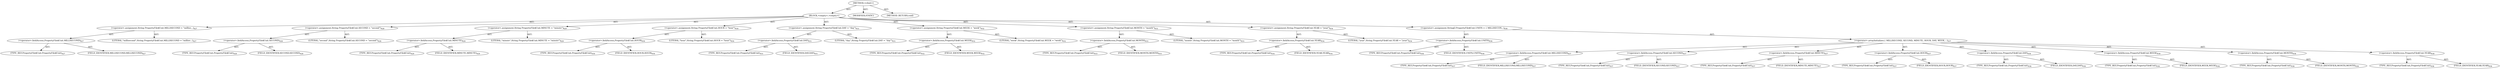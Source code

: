 digraph "&lt;clinit&gt;" {  
"111669149731" [label = <(METHOD,&lt;clinit&gt;)> ]
"25769803904" [label = <(BLOCK,&lt;empty&gt;,&lt;empty&gt;)> ]
"30064771542" [label = <(&lt;operator&gt;.assignment,String PropertyFile$Unit.MILLISECOND = &quot;millise...)<SUB>627</SUB>> ]
"30064771543" [label = <(&lt;operator&gt;.fieldAccess,PropertyFile$Unit.MILLISECOND)<SUB>627</SUB>> ]
"180388626464" [label = <(TYPE_REF,PropertyFile$Unit,PropertyFile$Unit)<SUB>627</SUB>> ]
"55834575001" [label = <(FIELD_IDENTIFIER,MILLISECOND,MILLISECOND)<SUB>627</SUB>> ]
"90194313296" [label = <(LITERAL,&quot;millisecond&quot;,String PropertyFile$Unit.MILLISECOND = &quot;millise...)<SUB>627</SUB>> ]
"30064771544" [label = <(&lt;operator&gt;.assignment,String PropertyFile$Unit.SECOND = &quot;second&quot;)<SUB>628</SUB>> ]
"30064771545" [label = <(&lt;operator&gt;.fieldAccess,PropertyFile$Unit.SECOND)<SUB>628</SUB>> ]
"180388626465" [label = <(TYPE_REF,PropertyFile$Unit,PropertyFile$Unit)<SUB>628</SUB>> ]
"55834575002" [label = <(FIELD_IDENTIFIER,SECOND,SECOND)<SUB>628</SUB>> ]
"90194313297" [label = <(LITERAL,&quot;second&quot;,String PropertyFile$Unit.SECOND = &quot;second&quot;)<SUB>628</SUB>> ]
"30064771546" [label = <(&lt;operator&gt;.assignment,String PropertyFile$Unit.MINUTE = &quot;minute&quot;)<SUB>629</SUB>> ]
"30064771547" [label = <(&lt;operator&gt;.fieldAccess,PropertyFile$Unit.MINUTE)<SUB>629</SUB>> ]
"180388626466" [label = <(TYPE_REF,PropertyFile$Unit,PropertyFile$Unit)<SUB>629</SUB>> ]
"55834575003" [label = <(FIELD_IDENTIFIER,MINUTE,MINUTE)<SUB>629</SUB>> ]
"90194313298" [label = <(LITERAL,&quot;minute&quot;,String PropertyFile$Unit.MINUTE = &quot;minute&quot;)<SUB>629</SUB>> ]
"30064771548" [label = <(&lt;operator&gt;.assignment,String PropertyFile$Unit.HOUR = &quot;hour&quot;)<SUB>630</SUB>> ]
"30064771549" [label = <(&lt;operator&gt;.fieldAccess,PropertyFile$Unit.HOUR)<SUB>630</SUB>> ]
"180388626467" [label = <(TYPE_REF,PropertyFile$Unit,PropertyFile$Unit)<SUB>630</SUB>> ]
"55834575004" [label = <(FIELD_IDENTIFIER,HOUR,HOUR)<SUB>630</SUB>> ]
"90194313299" [label = <(LITERAL,&quot;hour&quot;,String PropertyFile$Unit.HOUR = &quot;hour&quot;)<SUB>630</SUB>> ]
"30064771550" [label = <(&lt;operator&gt;.assignment,String PropertyFile$Unit.DAY = &quot;day&quot;)<SUB>631</SUB>> ]
"30064771551" [label = <(&lt;operator&gt;.fieldAccess,PropertyFile$Unit.DAY)<SUB>631</SUB>> ]
"180388626468" [label = <(TYPE_REF,PropertyFile$Unit,PropertyFile$Unit)<SUB>631</SUB>> ]
"55834575005" [label = <(FIELD_IDENTIFIER,DAY,DAY)<SUB>631</SUB>> ]
"90194313300" [label = <(LITERAL,&quot;day&quot;,String PropertyFile$Unit.DAY = &quot;day&quot;)<SUB>631</SUB>> ]
"30064771552" [label = <(&lt;operator&gt;.assignment,String PropertyFile$Unit.WEEK = &quot;week&quot;)<SUB>632</SUB>> ]
"30064771553" [label = <(&lt;operator&gt;.fieldAccess,PropertyFile$Unit.WEEK)<SUB>632</SUB>> ]
"180388626469" [label = <(TYPE_REF,PropertyFile$Unit,PropertyFile$Unit)<SUB>632</SUB>> ]
"55834575006" [label = <(FIELD_IDENTIFIER,WEEK,WEEK)<SUB>632</SUB>> ]
"90194313301" [label = <(LITERAL,&quot;week&quot;,String PropertyFile$Unit.WEEK = &quot;week&quot;)<SUB>632</SUB>> ]
"30064771554" [label = <(&lt;operator&gt;.assignment,String PropertyFile$Unit.MONTH = &quot;month&quot;)<SUB>633</SUB>> ]
"30064771555" [label = <(&lt;operator&gt;.fieldAccess,PropertyFile$Unit.MONTH)<SUB>633</SUB>> ]
"180388626470" [label = <(TYPE_REF,PropertyFile$Unit,PropertyFile$Unit)<SUB>633</SUB>> ]
"55834575007" [label = <(FIELD_IDENTIFIER,MONTH,MONTH)<SUB>633</SUB>> ]
"90194313302" [label = <(LITERAL,&quot;month&quot;,String PropertyFile$Unit.MONTH = &quot;month&quot;)<SUB>633</SUB>> ]
"30064771556" [label = <(&lt;operator&gt;.assignment,String PropertyFile$Unit.YEAR = &quot;year&quot;)<SUB>634</SUB>> ]
"30064771557" [label = <(&lt;operator&gt;.fieldAccess,PropertyFile$Unit.YEAR)<SUB>634</SUB>> ]
"180388626471" [label = <(TYPE_REF,PropertyFile$Unit,PropertyFile$Unit)<SUB>634</SUB>> ]
"55834575008" [label = <(FIELD_IDENTIFIER,YEAR,YEAR)<SUB>634</SUB>> ]
"90194313303" [label = <(LITERAL,&quot;year&quot;,String PropertyFile$Unit.YEAR = &quot;year&quot;)<SUB>634</SUB>> ]
"30064771558" [label = <(&lt;operator&gt;.assignment,String[] PropertyFile$Unit.UNITS = { MILLISECON...)<SUB>636</SUB>> ]
"30064771559" [label = <(&lt;operator&gt;.fieldAccess,PropertyFile$Unit.UNITS)<SUB>636</SUB>> ]
"180388626472" [label = <(TYPE_REF,PropertyFile$Unit,PropertyFile$Unit)<SUB>636</SUB>> ]
"55834575009" [label = <(FIELD_IDENTIFIER,UNITS,UNITS)<SUB>636</SUB>> ]
"30064771560" [label = <(&lt;operator&gt;.arrayInitializer,{ MILLISECOND, SECOND, MINUTE, HOUR, DAY, WEEK,...)<SUB>637</SUB>> ]
"30064771561" [label = <(&lt;operator&gt;.fieldAccess,PropertyFile$Unit.MILLISECOND)<SUB>637</SUB>> ]
"180388626473" [label = <(TYPE_REF,PropertyFile$Unit,PropertyFile$Unit)<SUB>637</SUB>> ]
"55834575010" [label = <(FIELD_IDENTIFIER,MILLISECOND,MILLISECOND)<SUB>637</SUB>> ]
"30064771562" [label = <(&lt;operator&gt;.fieldAccess,PropertyFile$Unit.SECOND)<SUB>637</SUB>> ]
"180388626474" [label = <(TYPE_REF,PropertyFile$Unit,PropertyFile$Unit)<SUB>637</SUB>> ]
"55834575011" [label = <(FIELD_IDENTIFIER,SECOND,SECOND)<SUB>637</SUB>> ]
"30064771563" [label = <(&lt;operator&gt;.fieldAccess,PropertyFile$Unit.MINUTE)<SUB>637</SUB>> ]
"180388626475" [label = <(TYPE_REF,PropertyFile$Unit,PropertyFile$Unit)<SUB>637</SUB>> ]
"55834575012" [label = <(FIELD_IDENTIFIER,MINUTE,MINUTE)<SUB>637</SUB>> ]
"30064771564" [label = <(&lt;operator&gt;.fieldAccess,PropertyFile$Unit.HOUR)<SUB>637</SUB>> ]
"180388626476" [label = <(TYPE_REF,PropertyFile$Unit,PropertyFile$Unit)<SUB>637</SUB>> ]
"55834575013" [label = <(FIELD_IDENTIFIER,HOUR,HOUR)<SUB>637</SUB>> ]
"30064771565" [label = <(&lt;operator&gt;.fieldAccess,PropertyFile$Unit.DAY)<SUB>638</SUB>> ]
"180388626477" [label = <(TYPE_REF,PropertyFile$Unit,PropertyFile$Unit)<SUB>638</SUB>> ]
"55834575014" [label = <(FIELD_IDENTIFIER,DAY,DAY)<SUB>638</SUB>> ]
"30064771566" [label = <(&lt;operator&gt;.fieldAccess,PropertyFile$Unit.WEEK)<SUB>638</SUB>> ]
"180388626478" [label = <(TYPE_REF,PropertyFile$Unit,PropertyFile$Unit)<SUB>638</SUB>> ]
"55834575015" [label = <(FIELD_IDENTIFIER,WEEK,WEEK)<SUB>638</SUB>> ]
"30064771567" [label = <(&lt;operator&gt;.fieldAccess,PropertyFile$Unit.MONTH)<SUB>638</SUB>> ]
"180388626479" [label = <(TYPE_REF,PropertyFile$Unit,PropertyFile$Unit)<SUB>638</SUB>> ]
"55834575016" [label = <(FIELD_IDENTIFIER,MONTH,MONTH)<SUB>638</SUB>> ]
"30064771568" [label = <(&lt;operator&gt;.fieldAccess,PropertyFile$Unit.YEAR)<SUB>638</SUB>> ]
"180388626480" [label = <(TYPE_REF,PropertyFile$Unit,PropertyFile$Unit)<SUB>638</SUB>> ]
"55834575017" [label = <(FIELD_IDENTIFIER,YEAR,YEAR)<SUB>638</SUB>> ]
"133143986295" [label = <(MODIFIER,STATIC)> ]
"128849018915" [label = <(METHOD_RETURN,void)> ]
  "111669149731" -> "25769803904"  [ label = "AST: "] 
  "111669149731" -> "133143986295"  [ label = "AST: "] 
  "111669149731" -> "128849018915"  [ label = "AST: "] 
  "25769803904" -> "30064771542"  [ label = "AST: "] 
  "25769803904" -> "30064771544"  [ label = "AST: "] 
  "25769803904" -> "30064771546"  [ label = "AST: "] 
  "25769803904" -> "30064771548"  [ label = "AST: "] 
  "25769803904" -> "30064771550"  [ label = "AST: "] 
  "25769803904" -> "30064771552"  [ label = "AST: "] 
  "25769803904" -> "30064771554"  [ label = "AST: "] 
  "25769803904" -> "30064771556"  [ label = "AST: "] 
  "25769803904" -> "30064771558"  [ label = "AST: "] 
  "30064771542" -> "30064771543"  [ label = "AST: "] 
  "30064771542" -> "90194313296"  [ label = "AST: "] 
  "30064771543" -> "180388626464"  [ label = "AST: "] 
  "30064771543" -> "55834575001"  [ label = "AST: "] 
  "30064771544" -> "30064771545"  [ label = "AST: "] 
  "30064771544" -> "90194313297"  [ label = "AST: "] 
  "30064771545" -> "180388626465"  [ label = "AST: "] 
  "30064771545" -> "55834575002"  [ label = "AST: "] 
  "30064771546" -> "30064771547"  [ label = "AST: "] 
  "30064771546" -> "90194313298"  [ label = "AST: "] 
  "30064771547" -> "180388626466"  [ label = "AST: "] 
  "30064771547" -> "55834575003"  [ label = "AST: "] 
  "30064771548" -> "30064771549"  [ label = "AST: "] 
  "30064771548" -> "90194313299"  [ label = "AST: "] 
  "30064771549" -> "180388626467"  [ label = "AST: "] 
  "30064771549" -> "55834575004"  [ label = "AST: "] 
  "30064771550" -> "30064771551"  [ label = "AST: "] 
  "30064771550" -> "90194313300"  [ label = "AST: "] 
  "30064771551" -> "180388626468"  [ label = "AST: "] 
  "30064771551" -> "55834575005"  [ label = "AST: "] 
  "30064771552" -> "30064771553"  [ label = "AST: "] 
  "30064771552" -> "90194313301"  [ label = "AST: "] 
  "30064771553" -> "180388626469"  [ label = "AST: "] 
  "30064771553" -> "55834575006"  [ label = "AST: "] 
  "30064771554" -> "30064771555"  [ label = "AST: "] 
  "30064771554" -> "90194313302"  [ label = "AST: "] 
  "30064771555" -> "180388626470"  [ label = "AST: "] 
  "30064771555" -> "55834575007"  [ label = "AST: "] 
  "30064771556" -> "30064771557"  [ label = "AST: "] 
  "30064771556" -> "90194313303"  [ label = "AST: "] 
  "30064771557" -> "180388626471"  [ label = "AST: "] 
  "30064771557" -> "55834575008"  [ label = "AST: "] 
  "30064771558" -> "30064771559"  [ label = "AST: "] 
  "30064771558" -> "30064771560"  [ label = "AST: "] 
  "30064771559" -> "180388626472"  [ label = "AST: "] 
  "30064771559" -> "55834575009"  [ label = "AST: "] 
  "30064771560" -> "30064771561"  [ label = "AST: "] 
  "30064771560" -> "30064771562"  [ label = "AST: "] 
  "30064771560" -> "30064771563"  [ label = "AST: "] 
  "30064771560" -> "30064771564"  [ label = "AST: "] 
  "30064771560" -> "30064771565"  [ label = "AST: "] 
  "30064771560" -> "30064771566"  [ label = "AST: "] 
  "30064771560" -> "30064771567"  [ label = "AST: "] 
  "30064771560" -> "30064771568"  [ label = "AST: "] 
  "30064771561" -> "180388626473"  [ label = "AST: "] 
  "30064771561" -> "55834575010"  [ label = "AST: "] 
  "30064771562" -> "180388626474"  [ label = "AST: "] 
  "30064771562" -> "55834575011"  [ label = "AST: "] 
  "30064771563" -> "180388626475"  [ label = "AST: "] 
  "30064771563" -> "55834575012"  [ label = "AST: "] 
  "30064771564" -> "180388626476"  [ label = "AST: "] 
  "30064771564" -> "55834575013"  [ label = "AST: "] 
  "30064771565" -> "180388626477"  [ label = "AST: "] 
  "30064771565" -> "55834575014"  [ label = "AST: "] 
  "30064771566" -> "180388626478"  [ label = "AST: "] 
  "30064771566" -> "55834575015"  [ label = "AST: "] 
  "30064771567" -> "180388626479"  [ label = "AST: "] 
  "30064771567" -> "55834575016"  [ label = "AST: "] 
  "30064771568" -> "180388626480"  [ label = "AST: "] 
  "30064771568" -> "55834575017"  [ label = "AST: "] 
}

